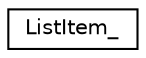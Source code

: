 digraph "Graphical Class Hierarchy"
{
  edge [fontname="Helvetica",fontsize="10",labelfontname="Helvetica",labelfontsize="10"];
  node [fontname="Helvetica",fontsize="10",shape=record];
  rankdir="LR";
  Node0 [label="ListItem_",height=0.2,width=0.4,color="black", fillcolor="white", style="filled",URL="$structListItem__.html"];
}
